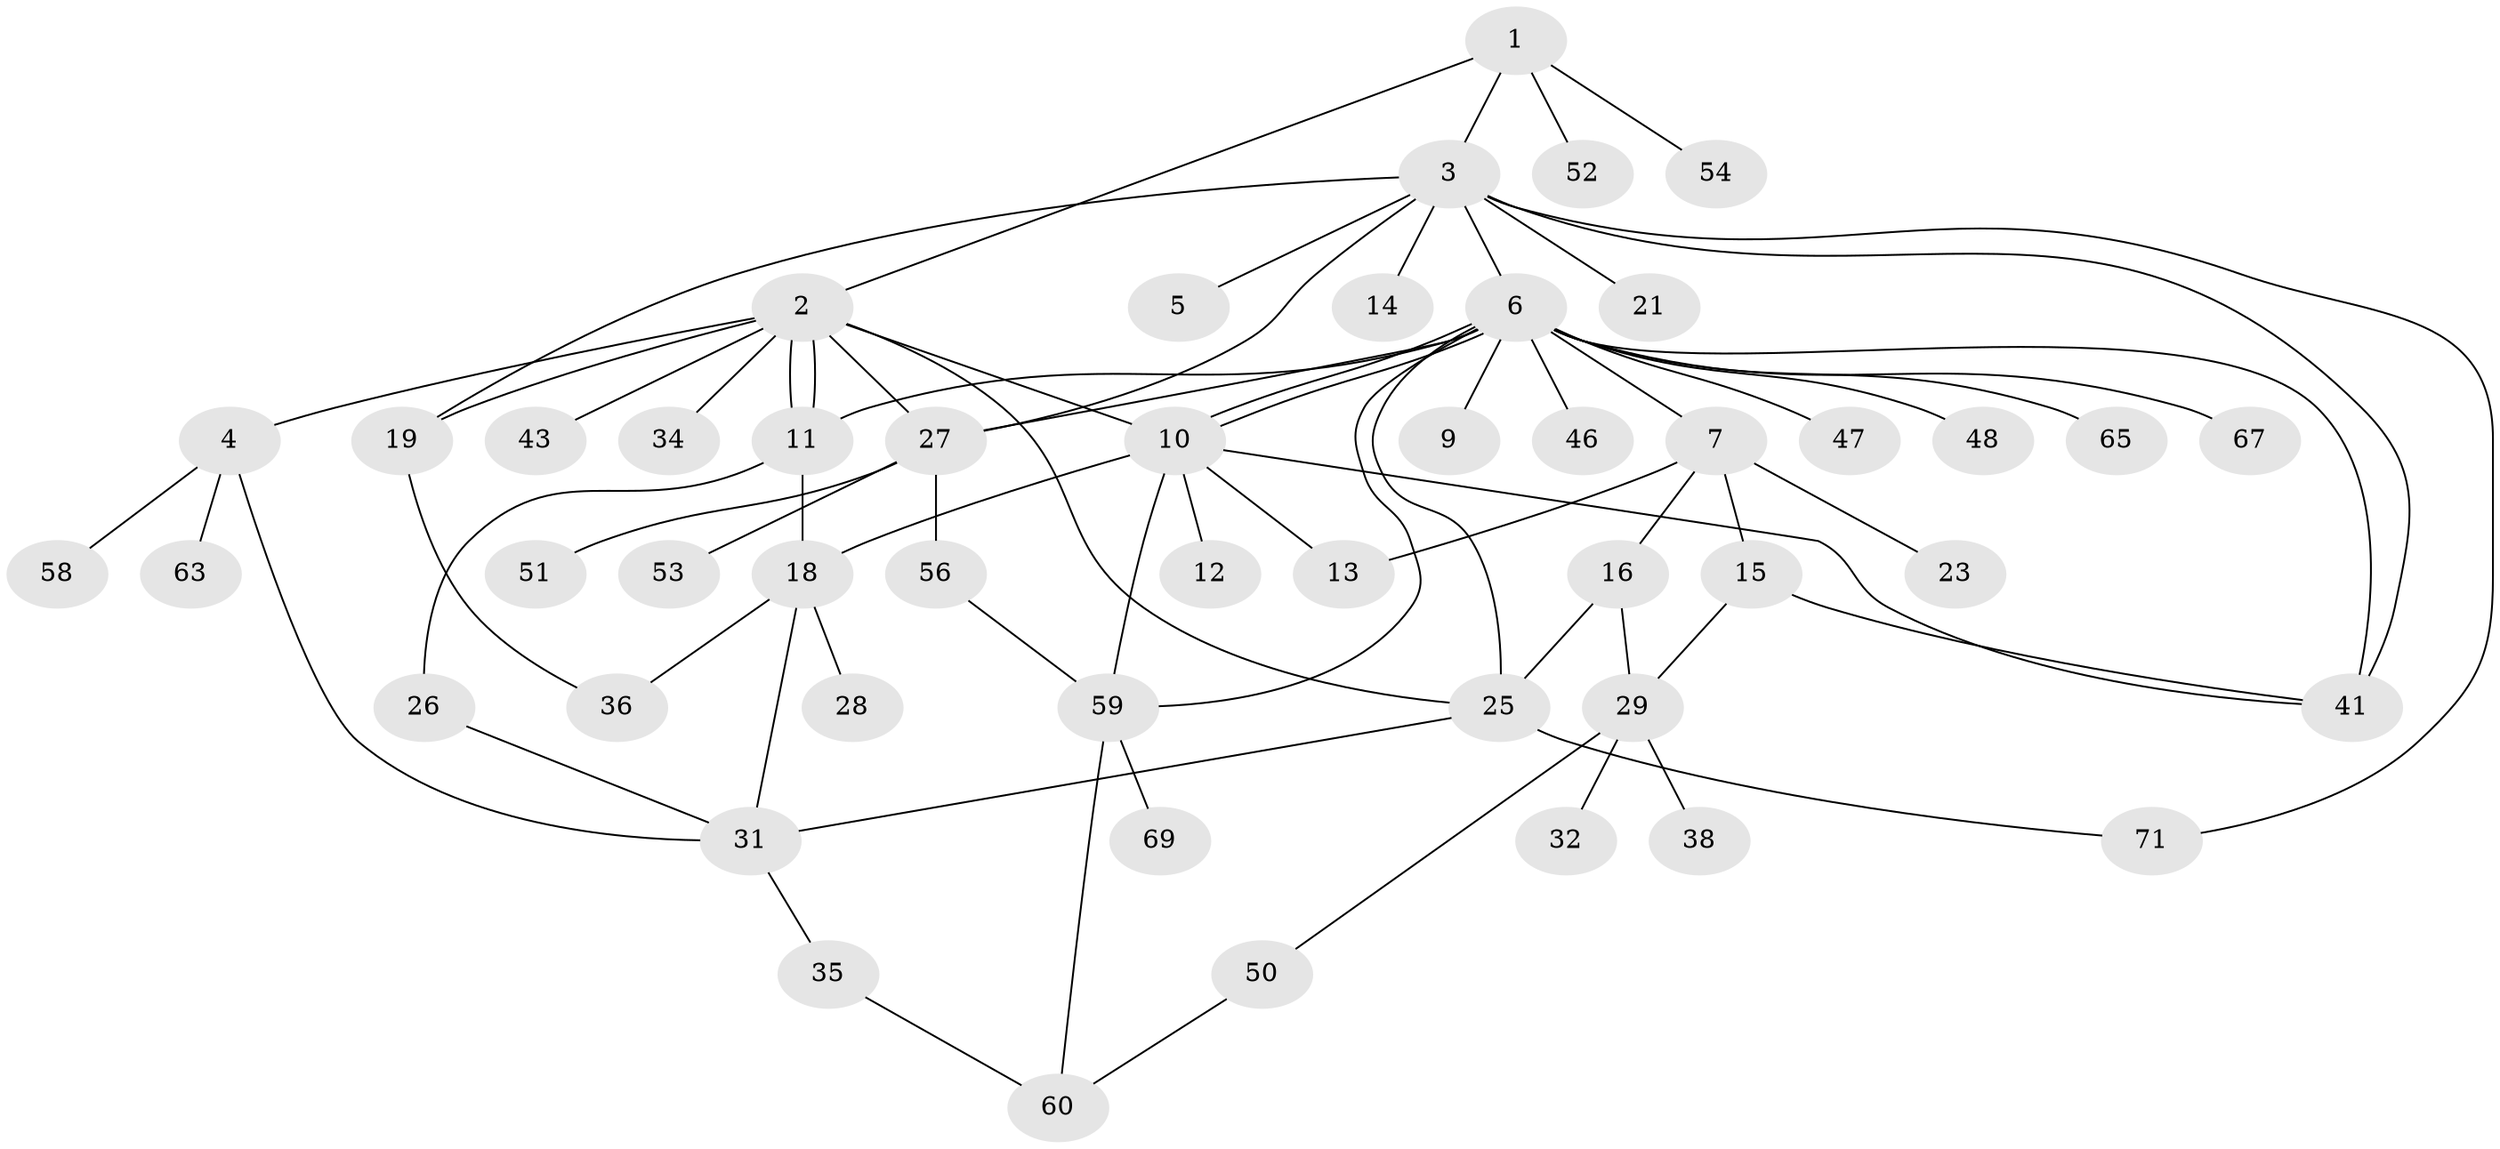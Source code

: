 // original degree distribution, {5: 0.04225352112676056, 9: 0.028169014084507043, 11: 0.014084507042253521, 4: 0.08450704225352113, 1: 0.43661971830985913, 13: 0.014084507042253521, 6: 0.04225352112676056, 7: 0.028169014084507043, 2: 0.19718309859154928, 3: 0.11267605633802817}
// Generated by graph-tools (version 1.1) at 2025/11/02/27/25 16:11:15]
// undirected, 49 vertices, 72 edges
graph export_dot {
graph [start="1"]
  node [color=gray90,style=filled];
  1 [super="+68"];
  2 [super="+61"];
  3 [super="+30"];
  4 [super="+39"];
  5;
  6 [super="+8"];
  7 [super="+44"];
  9 [super="+24"];
  10 [super="+20"];
  11 [super="+22"];
  12;
  13 [super="+49"];
  14;
  15 [super="+17"];
  16;
  18 [super="+37"];
  19;
  21;
  23 [super="+62"];
  25 [super="+57"];
  26 [super="+40"];
  27 [super="+33"];
  28;
  29 [super="+66"];
  31 [super="+45"];
  32;
  34;
  35 [super="+42"];
  36;
  38;
  41 [super="+55"];
  43;
  46;
  47;
  48;
  50;
  51;
  52;
  53;
  54;
  56;
  58;
  59 [super="+70"];
  60 [super="+64"];
  63;
  65;
  67;
  69;
  71;
  1 -- 2;
  1 -- 3;
  1 -- 52;
  1 -- 54;
  2 -- 4;
  2 -- 10;
  2 -- 11;
  2 -- 11;
  2 -- 34;
  2 -- 43;
  2 -- 25;
  2 -- 19;
  2 -- 27;
  3 -- 5;
  3 -- 6 [weight=2];
  3 -- 14;
  3 -- 19;
  3 -- 21;
  3 -- 27;
  3 -- 41;
  3 -- 71;
  4 -- 58;
  4 -- 63;
  4 -- 31;
  6 -- 7;
  6 -- 9;
  6 -- 10;
  6 -- 10;
  6 -- 11;
  6 -- 46;
  6 -- 47;
  6 -- 48;
  6 -- 65;
  6 -- 67;
  6 -- 25;
  6 -- 59;
  6 -- 27;
  6 -- 41 [weight=2];
  7 -- 13;
  7 -- 15;
  7 -- 16;
  7 -- 23;
  10 -- 12;
  10 -- 13;
  10 -- 18;
  10 -- 59;
  10 -- 41;
  11 -- 26;
  11 -- 18;
  15 -- 29;
  15 -- 41;
  16 -- 29;
  16 -- 25;
  18 -- 28;
  18 -- 36;
  18 -- 31;
  19 -- 36;
  25 -- 71;
  25 -- 31;
  26 -- 31;
  27 -- 51;
  27 -- 56;
  27 -- 53;
  29 -- 32;
  29 -- 38;
  29 -- 50;
  31 -- 35;
  35 -- 60;
  50 -- 60;
  56 -- 59;
  59 -- 69;
  59 -- 60;
}
